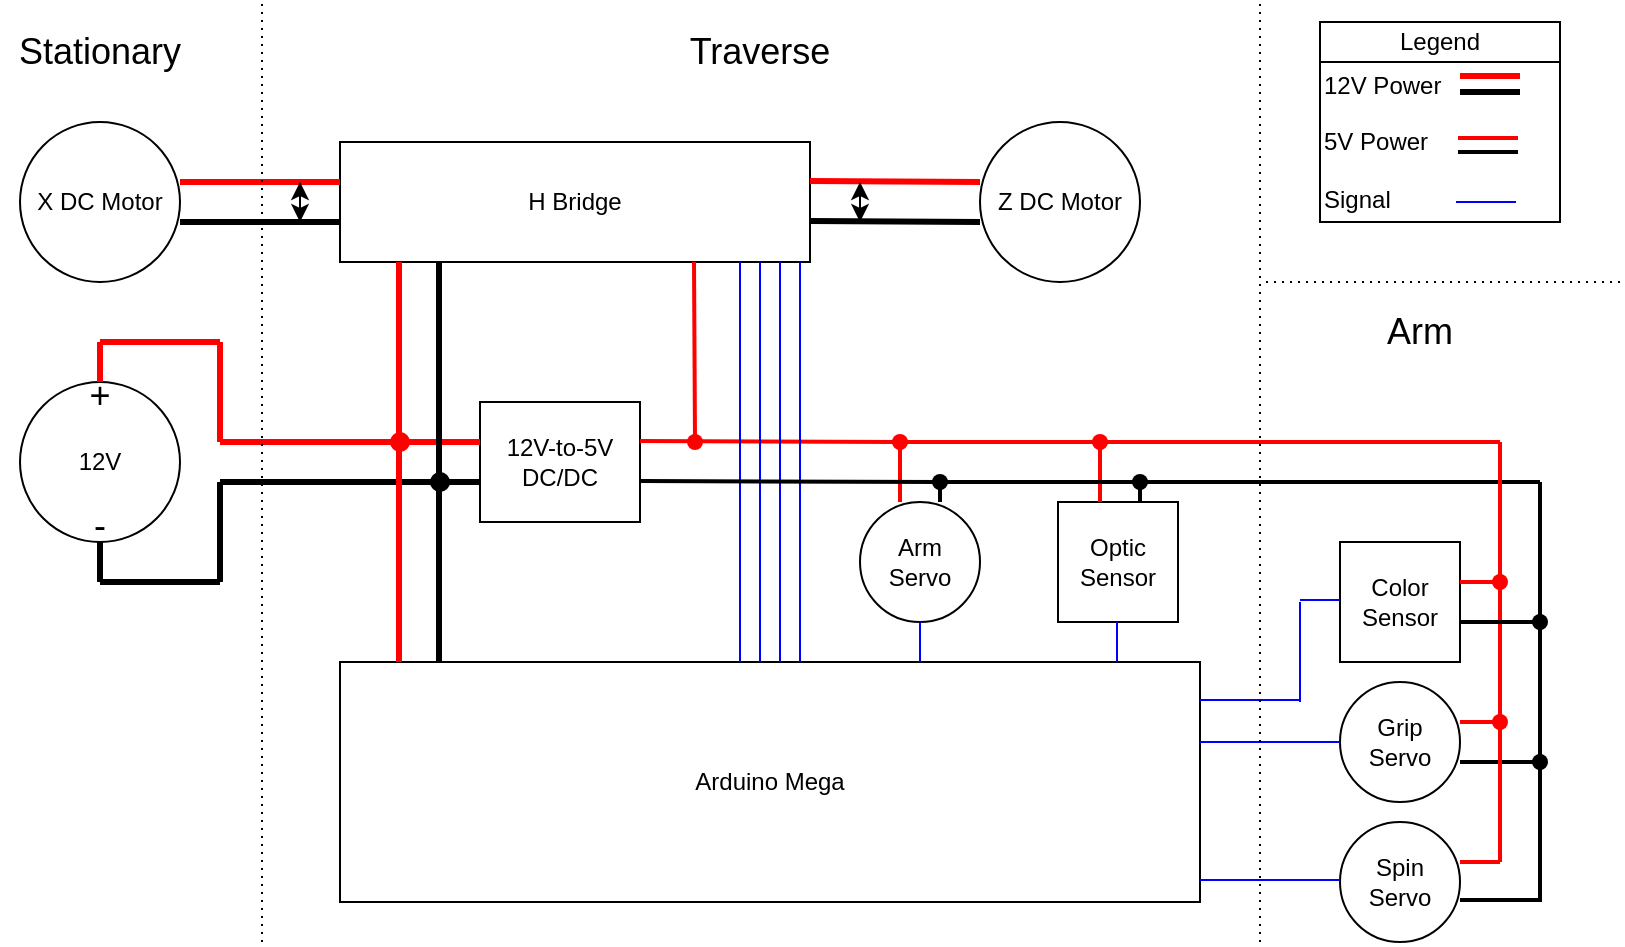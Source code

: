 <mxfile version="22.1.21" type="device">
  <diagram name="Page-1" id="ywZkNVrr_P0-ALGglUy4">
    <mxGraphModel dx="1434" dy="746" grid="1" gridSize="10" guides="1" tooltips="1" connect="1" arrows="1" fold="1" page="1" pageScale="1" pageWidth="850" pageHeight="1100" background="none" math="0" shadow="0">
      <root>
        <mxCell id="0" />
        <mxCell id="1" parent="0" />
        <mxCell id="JlhMlqs5VJqomyMm_BVr-2" value="Arduino Mega" style="rounded=0;whiteSpace=wrap;html=1;" vertex="1" parent="1">
          <mxGeometry x="200" y="380" width="430" height="120" as="geometry" />
        </mxCell>
        <mxCell id="JlhMlqs5VJqomyMm_BVr-3" value="&lt;font style=&quot;&quot;&gt;&lt;font style=&quot;font-size: 18px;&quot;&gt;+&lt;/font&gt;&lt;br&gt;&lt;br&gt;&lt;span style=&quot;font-size: 12px;&quot;&gt;12V&lt;/span&gt;&lt;br&gt;&lt;br&gt;&lt;font style=&quot;font-size: 18px;&quot;&gt;-&lt;/font&gt;&lt;/font&gt;" style="ellipse;whiteSpace=wrap;html=1;aspect=fixed;" vertex="1" parent="1">
          <mxGeometry x="40" y="240" width="80" height="80" as="geometry" />
        </mxCell>
        <mxCell id="JlhMlqs5VJqomyMm_BVr-4" value="H Bridge" style="rounded=0;whiteSpace=wrap;html=1;" vertex="1" parent="1">
          <mxGeometry x="200" y="120" width="235" height="60" as="geometry" />
        </mxCell>
        <mxCell id="JlhMlqs5VJqomyMm_BVr-7" value="12V-to-5V DC/DC" style="rounded=0;whiteSpace=wrap;html=1;" vertex="1" parent="1">
          <mxGeometry x="270" y="250" width="80" height="60" as="geometry" />
        </mxCell>
        <mxCell id="JlhMlqs5VJqomyMm_BVr-8" value="" style="endArrow=none;html=1;rounded=0;strokeWidth=3;" edge="1" parent="1">
          <mxGeometry width="50" height="50" relative="1" as="geometry">
            <mxPoint x="270" y="290" as="sourcePoint" />
            <mxPoint x="140" y="290" as="targetPoint" />
          </mxGeometry>
        </mxCell>
        <mxCell id="JlhMlqs5VJqomyMm_BVr-9" value="" style="endArrow=none;html=1;rounded=0;strokeWidth=3;strokeColor=#ff0000;" edge="1" parent="1">
          <mxGeometry width="50" height="50" relative="1" as="geometry">
            <mxPoint x="270" y="270" as="sourcePoint" />
            <mxPoint x="140" y="270" as="targetPoint" />
          </mxGeometry>
        </mxCell>
        <mxCell id="JlhMlqs5VJqomyMm_BVr-10" value="" style="endArrow=none;html=1;rounded=0;strokeWidth=2;strokeColor=#ff0000;" edge="1" parent="1" source="JlhMlqs5VJqomyMm_BVr-55">
          <mxGeometry width="50" height="50" relative="1" as="geometry">
            <mxPoint x="800" y="270" as="sourcePoint" />
            <mxPoint x="350" y="269.5" as="targetPoint" />
          </mxGeometry>
        </mxCell>
        <mxCell id="JlhMlqs5VJqomyMm_BVr-11" value="" style="endArrow=none;html=1;rounded=0;exitDx=0;exitDy=0;strokeWidth=2;exitPerimeter=0;" edge="1" parent="1" source="JlhMlqs5VJqomyMm_BVr-64">
          <mxGeometry width="50" height="50" relative="1" as="geometry">
            <mxPoint x="350" y="289.5" as="sourcePoint" />
            <mxPoint x="800" y="290" as="targetPoint" />
          </mxGeometry>
        </mxCell>
        <mxCell id="JlhMlqs5VJqomyMm_BVr-13" value="X DC Motor" style="ellipse;whiteSpace=wrap;html=1;aspect=fixed;" vertex="1" parent="1">
          <mxGeometry x="40" y="110" width="80" height="80" as="geometry" />
        </mxCell>
        <mxCell id="JlhMlqs5VJqomyMm_BVr-14" value="" style="endArrow=none;html=1;rounded=0;strokeWidth=3;strokeColor=#ff0000;" edge="1" parent="1">
          <mxGeometry width="50" height="50" relative="1" as="geometry">
            <mxPoint x="200" y="140" as="sourcePoint" />
            <mxPoint x="120" y="140" as="targetPoint" />
          </mxGeometry>
        </mxCell>
        <mxCell id="JlhMlqs5VJqomyMm_BVr-15" value="" style="endArrow=none;html=1;rounded=0;strokeWidth=3;strokeColor=#000000;" edge="1" parent="1">
          <mxGeometry width="50" height="50" relative="1" as="geometry">
            <mxPoint x="200" y="160" as="sourcePoint" />
            <mxPoint x="120" y="160" as="targetPoint" />
          </mxGeometry>
        </mxCell>
        <mxCell id="JlhMlqs5VJqomyMm_BVr-18" value="" style="endArrow=none;html=1;rounded=0;strokeWidth=2;strokeColor=#ff0000;targetPerimeterSpacing=0;" edge="1" parent="1" source="JlhMlqs5VJqomyMm_BVr-30">
          <mxGeometry width="50" height="50" relative="1" as="geometry">
            <mxPoint x="377" y="270" as="sourcePoint" />
            <mxPoint x="377" y="180" as="targetPoint" />
          </mxGeometry>
        </mxCell>
        <mxCell id="JlhMlqs5VJqomyMm_BVr-19" value="" style="endArrow=none;html=1;rounded=0;strokeWidth=3;" edge="1" parent="1">
          <mxGeometry width="50" height="50" relative="1" as="geometry">
            <mxPoint x="249.5" y="380" as="sourcePoint" />
            <mxPoint x="249.5" y="180" as="targetPoint" />
          </mxGeometry>
        </mxCell>
        <mxCell id="JlhMlqs5VJqomyMm_BVr-26" value="" style="endArrow=none;dashed=1;html=1;dashPattern=1 3;strokeWidth=1;rounded=0;" edge="1" parent="1">
          <mxGeometry width="50" height="50" relative="1" as="geometry">
            <mxPoint x="161" y="520" as="sourcePoint" />
            <mxPoint x="161" y="50" as="targetPoint" />
          </mxGeometry>
        </mxCell>
        <mxCell id="JlhMlqs5VJqomyMm_BVr-27" value="" style="endArrow=none;html=1;rounded=0;strokeWidth=3;strokeColor=#ff0000;" edge="1" parent="1" source="JlhMlqs5VJqomyMm_BVr-28">
          <mxGeometry width="50" height="50" relative="1" as="geometry">
            <mxPoint x="230" y="380" as="sourcePoint" />
            <mxPoint x="230" y="270" as="targetPoint" />
          </mxGeometry>
        </mxCell>
        <mxCell id="JlhMlqs5VJqomyMm_BVr-29" value="" style="endArrow=none;html=1;rounded=0;strokeWidth=3;strokeColor=#ff0000;" edge="1" parent="1">
          <mxGeometry width="50" height="50" relative="1" as="geometry">
            <mxPoint x="229.5" y="380" as="sourcePoint" />
            <mxPoint x="229.5" y="180" as="targetPoint" />
          </mxGeometry>
        </mxCell>
        <mxCell id="JlhMlqs5VJqomyMm_BVr-28" value="" style="shape=waypoint;sketch=0;fillStyle=solid;size=6;pointerEvents=1;points=[];fillColor=none;resizable=0;rotatable=0;perimeter=centerPerimeter;snapToPoint=1;strokeColor=#ff0000;strokeWidth=3;" vertex="1" parent="1">
          <mxGeometry x="220" y="260" width="20" height="20" as="geometry" />
        </mxCell>
        <mxCell id="JlhMlqs5VJqomyMm_BVr-31" value="" style="endArrow=none;html=1;rounded=0;strokeWidth=3;strokeColor=#ff0000;targetPerimeterSpacing=0;" edge="1" parent="1" target="JlhMlqs5VJqomyMm_BVr-30">
          <mxGeometry width="50" height="50" relative="1" as="geometry">
            <mxPoint x="377" y="270" as="sourcePoint" />
            <mxPoint x="377" y="180" as="targetPoint" />
          </mxGeometry>
        </mxCell>
        <mxCell id="JlhMlqs5VJqomyMm_BVr-30" value="" style="shape=waypoint;sketch=0;fillStyle=solid;size=6;pointerEvents=1;points=[];fillColor=none;resizable=0;rotatable=0;perimeter=centerPerimeter;snapToPoint=1;strokeColor=#ff0000;strokeWidth=2;" vertex="1" parent="1">
          <mxGeometry x="367.5" y="260" width="20" height="20" as="geometry" />
        </mxCell>
        <mxCell id="JlhMlqs5VJqomyMm_BVr-32" value="" style="shape=waypoint;sketch=0;fillStyle=solid;size=6;pointerEvents=1;points=[];fillColor=none;resizable=0;rotatable=0;perimeter=centerPerimeter;snapToPoint=1;strokeColor=#000000;strokeWidth=3;" vertex="1" parent="1">
          <mxGeometry x="240" y="280" width="20" height="20" as="geometry" />
        </mxCell>
        <mxCell id="JlhMlqs5VJqomyMm_BVr-33" value="" style="endArrow=none;html=1;rounded=0;strokeWidth=3;strokeColor=#ff0000;" edge="1" parent="1">
          <mxGeometry width="50" height="50" relative="1" as="geometry">
            <mxPoint x="520" y="140" as="sourcePoint" />
            <mxPoint x="435" y="139.5" as="targetPoint" />
          </mxGeometry>
        </mxCell>
        <mxCell id="JlhMlqs5VJqomyMm_BVr-34" value="" style="endArrow=none;html=1;rounded=0;strokeWidth=3;strokeColor=#000000;" edge="1" parent="1">
          <mxGeometry width="50" height="50" relative="1" as="geometry">
            <mxPoint x="520" y="160" as="sourcePoint" />
            <mxPoint x="435" y="159.5" as="targetPoint" />
          </mxGeometry>
        </mxCell>
        <mxCell id="JlhMlqs5VJqomyMm_BVr-35" value="Z DC Motor" style="ellipse;whiteSpace=wrap;html=1;aspect=fixed;" vertex="1" parent="1">
          <mxGeometry x="520" y="110" width="80" height="80" as="geometry" />
        </mxCell>
        <mxCell id="JlhMlqs5VJqomyMm_BVr-37" value="" style="endArrow=none;html=1;rounded=0;strokeWidth=1;strokeColor=#0000ff;" edge="1" parent="1">
          <mxGeometry width="50" height="50" relative="1" as="geometry">
            <mxPoint x="400" y="380" as="sourcePoint" />
            <mxPoint x="400" y="180" as="targetPoint" />
          </mxGeometry>
        </mxCell>
        <mxCell id="JlhMlqs5VJqomyMm_BVr-38" value="" style="endArrow=none;html=1;rounded=0;strokeWidth=1;strokeColor=#0000ff;" edge="1" parent="1">
          <mxGeometry width="50" height="50" relative="1" as="geometry">
            <mxPoint x="410" y="380" as="sourcePoint" />
            <mxPoint x="410" y="180" as="targetPoint" />
          </mxGeometry>
        </mxCell>
        <mxCell id="JlhMlqs5VJqomyMm_BVr-40" value="" style="endArrow=none;html=1;rounded=0;strokeWidth=1;strokeColor=#0000ff;" edge="1" parent="1">
          <mxGeometry width="50" height="50" relative="1" as="geometry">
            <mxPoint x="420" y="380" as="sourcePoint" />
            <mxPoint x="420" y="180" as="targetPoint" />
          </mxGeometry>
        </mxCell>
        <mxCell id="JlhMlqs5VJqomyMm_BVr-41" value="" style="endArrow=none;html=1;rounded=0;strokeWidth=1;strokeColor=#0000ff;" edge="1" parent="1">
          <mxGeometry width="50" height="50" relative="1" as="geometry">
            <mxPoint x="430" y="380" as="sourcePoint" />
            <mxPoint x="430" y="180" as="targetPoint" />
          </mxGeometry>
        </mxCell>
        <mxCell id="JlhMlqs5VJqomyMm_BVr-42" value="" style="endArrow=classic;startArrow=classic;html=1;rounded=0;" edge="1" parent="1">
          <mxGeometry width="50" height="50" relative="1" as="geometry">
            <mxPoint x="460" y="160" as="sourcePoint" />
            <mxPoint x="460" y="140" as="targetPoint" />
          </mxGeometry>
        </mxCell>
        <mxCell id="JlhMlqs5VJqomyMm_BVr-43" value="" style="endArrow=classic;startArrow=classic;html=1;rounded=0;" edge="1" parent="1">
          <mxGeometry width="50" height="50" relative="1" as="geometry">
            <mxPoint x="180" y="160" as="sourcePoint" />
            <mxPoint x="180" y="140" as="targetPoint" />
          </mxGeometry>
        </mxCell>
        <mxCell id="JlhMlqs5VJqomyMm_BVr-45" value="" style="endArrow=none;html=1;rounded=0;strokeWidth=3;strokeColor=#ff0000;entryX=0.5;entryY=0;entryDx=0;entryDy=0;" edge="1" parent="1" target="JlhMlqs5VJqomyMm_BVr-3">
          <mxGeometry width="50" height="50" relative="1" as="geometry">
            <mxPoint x="80" y="220" as="sourcePoint" />
            <mxPoint x="150" y="280" as="targetPoint" />
          </mxGeometry>
        </mxCell>
        <mxCell id="JlhMlqs5VJqomyMm_BVr-46" value="" style="endArrow=none;html=1;rounded=0;strokeWidth=3;strokeColor=#ff0000;" edge="1" parent="1">
          <mxGeometry width="50" height="50" relative="1" as="geometry">
            <mxPoint x="80" y="220" as="sourcePoint" />
            <mxPoint x="140" y="220" as="targetPoint" />
          </mxGeometry>
        </mxCell>
        <mxCell id="JlhMlqs5VJqomyMm_BVr-47" value="" style="endArrow=none;html=1;rounded=0;strokeWidth=3;strokeColor=#ff0000;" edge="1" parent="1">
          <mxGeometry width="50" height="50" relative="1" as="geometry">
            <mxPoint x="140" y="220" as="sourcePoint" />
            <mxPoint x="140" y="270" as="targetPoint" />
          </mxGeometry>
        </mxCell>
        <mxCell id="JlhMlqs5VJqomyMm_BVr-48" value="" style="endArrow=none;html=1;rounded=0;strokeWidth=3;strokeColor=#000000;exitX=0.5;exitY=1;exitDx=0;exitDy=0;" edge="1" parent="1" source="JlhMlqs5VJqomyMm_BVr-3">
          <mxGeometry width="50" height="50" relative="1" as="geometry">
            <mxPoint x="90" y="230" as="sourcePoint" />
            <mxPoint x="80" y="340" as="targetPoint" />
          </mxGeometry>
        </mxCell>
        <mxCell id="JlhMlqs5VJqomyMm_BVr-49" value="" style="endArrow=none;html=1;rounded=0;strokeWidth=3;strokeColor=#000000;" edge="1" parent="1">
          <mxGeometry width="50" height="50" relative="1" as="geometry">
            <mxPoint x="80" y="340" as="sourcePoint" />
            <mxPoint x="140" y="340" as="targetPoint" />
          </mxGeometry>
        </mxCell>
        <mxCell id="JlhMlqs5VJqomyMm_BVr-50" value="" style="endArrow=none;html=1;rounded=0;strokeWidth=3;strokeColor=#000000;" edge="1" parent="1">
          <mxGeometry width="50" height="50" relative="1" as="geometry">
            <mxPoint x="140" y="290" as="sourcePoint" />
            <mxPoint x="140" y="340" as="targetPoint" />
          </mxGeometry>
        </mxCell>
        <mxCell id="JlhMlqs5VJqomyMm_BVr-52" value="Arm&lt;br&gt;Servo" style="ellipse;whiteSpace=wrap;html=1;aspect=fixed;" vertex="1" parent="1">
          <mxGeometry x="460" y="300" width="60" height="60" as="geometry" />
        </mxCell>
        <mxCell id="JlhMlqs5VJqomyMm_BVr-53" value="Optic Sensor" style="whiteSpace=wrap;html=1;aspect=fixed;" vertex="1" parent="1">
          <mxGeometry x="559" y="300" width="60" height="60" as="geometry" />
        </mxCell>
        <mxCell id="JlhMlqs5VJqomyMm_BVr-56" value="" style="endArrow=none;html=1;rounded=0;strokeWidth=2;strokeColor=#ff0000;" edge="1" parent="1" target="JlhMlqs5VJqomyMm_BVr-55">
          <mxGeometry width="50" height="50" relative="1" as="geometry">
            <mxPoint x="780" y="270" as="sourcePoint" />
            <mxPoint x="350" y="269.5" as="targetPoint" />
          </mxGeometry>
        </mxCell>
        <mxCell id="JlhMlqs5VJqomyMm_BVr-55" value="" style="shape=waypoint;sketch=0;fillStyle=solid;size=6;pointerEvents=1;points=[];fillColor=none;resizable=0;rotatable=0;perimeter=centerPerimeter;snapToPoint=1;strokeColor=#ff0000;strokeWidth=2;" vertex="1" parent="1">
          <mxGeometry x="470" y="260" width="20" height="20" as="geometry" />
        </mxCell>
        <mxCell id="JlhMlqs5VJqomyMm_BVr-57" value="" style="endArrow=none;html=1;rounded=0;strokeWidth=2;strokeColor=#ff0000;targetPerimeterSpacing=0;entryX=0.6;entryY=0.6;entryDx=0;entryDy=0;entryPerimeter=0;" edge="1" parent="1" target="JlhMlqs5VJqomyMm_BVr-55">
          <mxGeometry width="50" height="50" relative="1" as="geometry">
            <mxPoint x="480" y="300" as="sourcePoint" />
            <mxPoint x="387" y="190" as="targetPoint" />
          </mxGeometry>
        </mxCell>
        <mxCell id="JlhMlqs5VJqomyMm_BVr-58" value="" style="endArrow=none;html=1;rounded=0;strokeWidth=2;strokeColor=#000000;targetPerimeterSpacing=0;" edge="1" parent="1" source="JlhMlqs5VJqomyMm_BVr-59">
          <mxGeometry width="50" height="50" relative="1" as="geometry">
            <mxPoint x="500" y="300" as="sourcePoint" />
            <mxPoint x="500" y="290" as="targetPoint" />
          </mxGeometry>
        </mxCell>
        <mxCell id="JlhMlqs5VJqomyMm_BVr-60" value="" style="endArrow=none;html=1;rounded=0;strokeWidth=2;strokeColor=#000000;targetPerimeterSpacing=0;" edge="1" parent="1" target="JlhMlqs5VJqomyMm_BVr-59">
          <mxGeometry width="50" height="50" relative="1" as="geometry">
            <mxPoint x="500" y="300" as="sourcePoint" />
            <mxPoint x="500" y="290" as="targetPoint" />
          </mxGeometry>
        </mxCell>
        <mxCell id="JlhMlqs5VJqomyMm_BVr-61" value="" style="endArrow=none;html=1;rounded=0;strokeWidth=2;strokeColor=#ff0000;targetPerimeterSpacing=0;entryX=0.6;entryY=0.6;entryDx=0;entryDy=0;entryPerimeter=0;" edge="1" parent="1" source="JlhMlqs5VJqomyMm_BVr-62">
          <mxGeometry width="50" height="50" relative="1" as="geometry">
            <mxPoint x="580" y="300" as="sourcePoint" />
            <mxPoint x="580" y="270" as="targetPoint" />
          </mxGeometry>
        </mxCell>
        <mxCell id="JlhMlqs5VJqomyMm_BVr-63" value="" style="endArrow=none;html=1;rounded=0;strokeWidth=2;strokeColor=#ff0000;targetPerimeterSpacing=0;entryDx=0;entryDy=0;entryPerimeter=0;" edge="1" parent="1" target="JlhMlqs5VJqomyMm_BVr-62">
          <mxGeometry width="50" height="50" relative="1" as="geometry">
            <mxPoint x="580" y="300" as="sourcePoint" />
            <mxPoint x="580" y="270" as="targetPoint" />
          </mxGeometry>
        </mxCell>
        <mxCell id="JlhMlqs5VJqomyMm_BVr-62" value="" style="shape=waypoint;sketch=0;fillStyle=solid;size=6;pointerEvents=1;points=[];fillColor=none;resizable=0;rotatable=0;perimeter=centerPerimeter;snapToPoint=1;strokeColor=#ff0000;strokeWidth=2;" vertex="1" parent="1">
          <mxGeometry x="570" y="260" width="20" height="20" as="geometry" />
        </mxCell>
        <mxCell id="JlhMlqs5VJqomyMm_BVr-65" value="" style="endArrow=none;html=1;rounded=0;exitDx=0;exitDy=0;strokeWidth=2;exitPerimeter=0;" edge="1" parent="1" source="JlhMlqs5VJqomyMm_BVr-59" target="JlhMlqs5VJqomyMm_BVr-64">
          <mxGeometry width="50" height="50" relative="1" as="geometry">
            <mxPoint x="350" y="289.5" as="sourcePoint" />
            <mxPoint x="820" y="290" as="targetPoint" />
          </mxGeometry>
        </mxCell>
        <mxCell id="JlhMlqs5VJqomyMm_BVr-66" value="" style="endArrow=none;html=1;rounded=0;strokeWidth=2;strokeColor=#000000;targetPerimeterSpacing=0;" edge="1" parent="1" source="JlhMlqs5VJqomyMm_BVr-64">
          <mxGeometry width="50" height="50" relative="1" as="geometry">
            <mxPoint x="600" y="300" as="sourcePoint" />
            <mxPoint x="600" y="290" as="targetPoint" />
          </mxGeometry>
        </mxCell>
        <mxCell id="JlhMlqs5VJqomyMm_BVr-67" value="" style="endArrow=none;html=1;rounded=0;exitX=0.008;exitY=0.65;exitDx=0;exitDy=0;strokeWidth=2;exitPerimeter=0;" edge="1" parent="1" target="JlhMlqs5VJqomyMm_BVr-59">
          <mxGeometry width="50" height="50" relative="1" as="geometry">
            <mxPoint x="350" y="289.5" as="sourcePoint" />
            <mxPoint x="600" y="290" as="targetPoint" />
          </mxGeometry>
        </mxCell>
        <mxCell id="JlhMlqs5VJqomyMm_BVr-59" value="" style="shape=waypoint;sketch=0;fillStyle=solid;size=6;pointerEvents=1;points=[];fillColor=none;resizable=0;rotatable=0;perimeter=centerPerimeter;snapToPoint=1;strokeColor=#000000;strokeWidth=2;" vertex="1" parent="1">
          <mxGeometry x="490" y="280" width="20" height="20" as="geometry" />
        </mxCell>
        <mxCell id="JlhMlqs5VJqomyMm_BVr-68" value="" style="endArrow=none;html=1;rounded=0;strokeWidth=2;strokeColor=#000000;targetPerimeterSpacing=0;" edge="1" parent="1" target="JlhMlqs5VJqomyMm_BVr-64">
          <mxGeometry width="50" height="50" relative="1" as="geometry">
            <mxPoint x="600" y="300" as="sourcePoint" />
            <mxPoint x="600" y="290" as="targetPoint" />
          </mxGeometry>
        </mxCell>
        <mxCell id="JlhMlqs5VJqomyMm_BVr-64" value="" style="shape=waypoint;sketch=0;fillStyle=solid;size=6;pointerEvents=1;points=[];fillColor=none;resizable=0;rotatable=0;perimeter=centerPerimeter;snapToPoint=1;strokeColor=#000000;strokeWidth=2;" vertex="1" parent="1">
          <mxGeometry x="590" y="280" width="20" height="20" as="geometry" />
        </mxCell>
        <mxCell id="JlhMlqs5VJqomyMm_BVr-69" value="" style="endArrow=none;html=1;rounded=0;strokeWidth=1;strokeColor=#0000ff;" edge="1" parent="1">
          <mxGeometry width="50" height="50" relative="1" as="geometry">
            <mxPoint x="490" y="380" as="sourcePoint" />
            <mxPoint x="490" y="360" as="targetPoint" />
          </mxGeometry>
        </mxCell>
        <mxCell id="JlhMlqs5VJqomyMm_BVr-71" value="" style="endArrow=none;html=1;rounded=0;strokeWidth=1;strokeColor=#0000ff;" edge="1" parent="1">
          <mxGeometry width="50" height="50" relative="1" as="geometry">
            <mxPoint x="588.5" y="380" as="sourcePoint" />
            <mxPoint x="588.5" y="360" as="targetPoint" />
          </mxGeometry>
        </mxCell>
        <mxCell id="JlhMlqs5VJqomyMm_BVr-72" value="Spin Servo" style="ellipse;whiteSpace=wrap;html=1;aspect=fixed;" vertex="1" parent="1">
          <mxGeometry x="700" y="460" width="60" height="60" as="geometry" />
        </mxCell>
        <mxCell id="JlhMlqs5VJqomyMm_BVr-73" value="Grip&lt;br&gt;Servo" style="ellipse;whiteSpace=wrap;html=1;aspect=fixed;" vertex="1" parent="1">
          <mxGeometry x="700" y="390" width="60" height="60" as="geometry" />
        </mxCell>
        <mxCell id="JlhMlqs5VJqomyMm_BVr-74" value="Color Sensor" style="whiteSpace=wrap;html=1;aspect=fixed;" vertex="1" parent="1">
          <mxGeometry x="700" y="320" width="60" height="60" as="geometry" />
        </mxCell>
        <mxCell id="JlhMlqs5VJqomyMm_BVr-76" value="" style="endArrow=none;html=1;rounded=0;strokeWidth=2;" edge="1" parent="1" source="JlhMlqs5VJqomyMm_BVr-95">
          <mxGeometry width="50" height="50" relative="1" as="geometry">
            <mxPoint x="800" y="520" as="sourcePoint" />
            <mxPoint x="800" y="290" as="targetPoint" />
          </mxGeometry>
        </mxCell>
        <mxCell id="JlhMlqs5VJqomyMm_BVr-77" value="" style="endArrow=none;html=1;rounded=0;strokeWidth=2;" edge="1" parent="1" source="JlhMlqs5VJqomyMm_BVr-93">
          <mxGeometry width="50" height="50" relative="1" as="geometry">
            <mxPoint x="760" y="360" as="sourcePoint" />
            <mxPoint x="800" y="360" as="targetPoint" />
          </mxGeometry>
        </mxCell>
        <mxCell id="JlhMlqs5VJqomyMm_BVr-78" value="" style="endArrow=none;html=1;rounded=0;strokeWidth=2;" edge="1" parent="1">
          <mxGeometry width="50" height="50" relative="1" as="geometry">
            <mxPoint x="760" y="430" as="sourcePoint" />
            <mxPoint x="800" y="430" as="targetPoint" />
          </mxGeometry>
        </mxCell>
        <mxCell id="JlhMlqs5VJqomyMm_BVr-79" value="" style="endArrow=none;html=1;rounded=0;strokeWidth=2;" edge="1" parent="1">
          <mxGeometry width="50" height="50" relative="1" as="geometry">
            <mxPoint x="760" y="499" as="sourcePoint" />
            <mxPoint x="800" y="499" as="targetPoint" />
          </mxGeometry>
        </mxCell>
        <mxCell id="JlhMlqs5VJqomyMm_BVr-80" value="" style="endArrow=none;html=1;rounded=0;strokeWidth=2;strokeColor=#ff0000;" edge="1" parent="1" source="JlhMlqs5VJqomyMm_BVr-85">
          <mxGeometry width="50" height="50" relative="1" as="geometry">
            <mxPoint x="780" y="340" as="sourcePoint" />
            <mxPoint x="760" y="340" as="targetPoint" />
          </mxGeometry>
        </mxCell>
        <mxCell id="JlhMlqs5VJqomyMm_BVr-81" value="" style="endArrow=none;html=1;rounded=0;strokeWidth=2;strokeColor=#ff0000;" edge="1" parent="1">
          <mxGeometry width="50" height="50" relative="1" as="geometry">
            <mxPoint x="780" y="410" as="sourcePoint" />
            <mxPoint x="760" y="410" as="targetPoint" />
          </mxGeometry>
        </mxCell>
        <mxCell id="JlhMlqs5VJqomyMm_BVr-82" value="" style="endArrow=none;html=1;rounded=0;strokeWidth=2;strokeColor=#ff0000;" edge="1" parent="1">
          <mxGeometry width="50" height="50" relative="1" as="geometry">
            <mxPoint x="780" y="480" as="sourcePoint" />
            <mxPoint x="760" y="480" as="targetPoint" />
          </mxGeometry>
        </mxCell>
        <mxCell id="JlhMlqs5VJqomyMm_BVr-86" value="" style="endArrow=none;html=1;rounded=0;strokeWidth=2;strokeColor=#ff0000;" edge="1" parent="1" target="JlhMlqs5VJqomyMm_BVr-85">
          <mxGeometry width="50" height="50" relative="1" as="geometry">
            <mxPoint x="780" y="340" as="sourcePoint" />
            <mxPoint x="760" y="340" as="targetPoint" />
          </mxGeometry>
        </mxCell>
        <mxCell id="JlhMlqs5VJqomyMm_BVr-85" value="" style="shape=waypoint;sketch=0;fillStyle=solid;size=6;pointerEvents=1;points=[];fillColor=none;resizable=0;rotatable=0;perimeter=centerPerimeter;snapToPoint=1;strokeColor=#ff0000;strokeWidth=2;" vertex="1" parent="1">
          <mxGeometry x="770" y="330" width="20" height="20" as="geometry" />
        </mxCell>
        <mxCell id="JlhMlqs5VJqomyMm_BVr-88" value="" style="endArrow=none;html=1;rounded=0;strokeWidth=2;strokeColor=#ff0000;" edge="1" parent="1" target="JlhMlqs5VJqomyMm_BVr-84">
          <mxGeometry width="50" height="50" relative="1" as="geometry">
            <mxPoint x="780" y="270" as="sourcePoint" />
            <mxPoint x="780" y="520" as="targetPoint" />
          </mxGeometry>
        </mxCell>
        <mxCell id="JlhMlqs5VJqomyMm_BVr-84" value="" style="shape=waypoint;sketch=0;fillStyle=solid;size=6;pointerEvents=1;points=[];fillColor=none;resizable=0;rotatable=0;perimeter=centerPerimeter;snapToPoint=1;strokeColor=#ff0000;strokeWidth=2;" vertex="1" parent="1">
          <mxGeometry x="770" y="400" width="20" height="20" as="geometry" />
        </mxCell>
        <mxCell id="JlhMlqs5VJqomyMm_BVr-89" value="" style="endArrow=none;html=1;rounded=0;strokeWidth=2;strokeColor=#ff0000;" edge="1" parent="1" source="JlhMlqs5VJqomyMm_BVr-84">
          <mxGeometry width="50" height="50" relative="1" as="geometry">
            <mxPoint x="780" y="410" as="sourcePoint" />
            <mxPoint x="780" y="480" as="targetPoint" />
          </mxGeometry>
        </mxCell>
        <mxCell id="JlhMlqs5VJqomyMm_BVr-94" value="" style="endArrow=none;html=1;rounded=0;strokeWidth=2;" edge="1" parent="1" target="JlhMlqs5VJqomyMm_BVr-93">
          <mxGeometry width="50" height="50" relative="1" as="geometry">
            <mxPoint x="760" y="360" as="sourcePoint" />
            <mxPoint x="800" y="360" as="targetPoint" />
          </mxGeometry>
        </mxCell>
        <mxCell id="JlhMlqs5VJqomyMm_BVr-93" value="" style="shape=waypoint;sketch=0;fillStyle=solid;size=6;pointerEvents=1;points=[];fillColor=none;resizable=0;rotatable=0;perimeter=centerPerimeter;snapToPoint=1;strokeColor=#000000;strokeWidth=2;" vertex="1" parent="1">
          <mxGeometry x="790" y="350" width="20" height="20" as="geometry" />
        </mxCell>
        <mxCell id="JlhMlqs5VJqomyMm_BVr-96" value="" style="endArrow=none;html=1;rounded=0;strokeWidth=2;" edge="1" parent="1" target="JlhMlqs5VJqomyMm_BVr-95">
          <mxGeometry width="50" height="50" relative="1" as="geometry">
            <mxPoint x="800" y="500" as="sourcePoint" />
            <mxPoint x="800" y="290" as="targetPoint" />
          </mxGeometry>
        </mxCell>
        <mxCell id="JlhMlqs5VJqomyMm_BVr-95" value="" style="shape=waypoint;sketch=0;fillStyle=solid;size=6;pointerEvents=1;points=[];fillColor=none;resizable=0;rotatable=0;perimeter=centerPerimeter;snapToPoint=1;strokeColor=#000000;strokeWidth=2;" vertex="1" parent="1">
          <mxGeometry x="790" y="420" width="20" height="20" as="geometry" />
        </mxCell>
        <mxCell id="JlhMlqs5VJqomyMm_BVr-104" value="" style="endArrow=none;html=1;rounded=0;strokeWidth=1;strokeColor=#0000ff;" edge="1" parent="1">
          <mxGeometry width="50" height="50" relative="1" as="geometry">
            <mxPoint x="630" y="399" as="sourcePoint" />
            <mxPoint x="680" y="399" as="targetPoint" />
          </mxGeometry>
        </mxCell>
        <mxCell id="JlhMlqs5VJqomyMm_BVr-105" value="" style="endArrow=none;html=1;rounded=0;strokeWidth=1;strokeColor=#0000ff;" edge="1" parent="1">
          <mxGeometry width="50" height="50" relative="1" as="geometry">
            <mxPoint x="630" y="420" as="sourcePoint" />
            <mxPoint x="700" y="420" as="targetPoint" />
          </mxGeometry>
        </mxCell>
        <mxCell id="JlhMlqs5VJqomyMm_BVr-106" value="" style="endArrow=none;html=1;rounded=0;strokeWidth=1;strokeColor=#0000ff;" edge="1" parent="1">
          <mxGeometry width="50" height="50" relative="1" as="geometry">
            <mxPoint x="630" y="489" as="sourcePoint" />
            <mxPoint x="700" y="489" as="targetPoint" />
          </mxGeometry>
        </mxCell>
        <mxCell id="JlhMlqs5VJqomyMm_BVr-107" value="" style="endArrow=none;html=1;rounded=0;strokeWidth=1;strokeColor=#0000ff;" edge="1" parent="1">
          <mxGeometry width="50" height="50" relative="1" as="geometry">
            <mxPoint x="680" y="349" as="sourcePoint" />
            <mxPoint x="700" y="349" as="targetPoint" />
          </mxGeometry>
        </mxCell>
        <mxCell id="JlhMlqs5VJqomyMm_BVr-108" value="" style="endArrow=none;html=1;rounded=0;strokeWidth=1;strokeColor=#0000ff;" edge="1" parent="1">
          <mxGeometry width="50" height="50" relative="1" as="geometry">
            <mxPoint x="680" y="400" as="sourcePoint" />
            <mxPoint x="680" y="350" as="targetPoint" />
          </mxGeometry>
        </mxCell>
        <mxCell id="JlhMlqs5VJqomyMm_BVr-109" value="Legend" style="rounded=0;whiteSpace=wrap;html=1;" vertex="1" parent="1">
          <mxGeometry x="690" y="60" width="120" height="20" as="geometry" />
        </mxCell>
        <mxCell id="JlhMlqs5VJqomyMm_BVr-110" value="12V Power&lt;br&gt;&lt;br&gt;5V Power&lt;br&gt;&lt;br&gt;Signal" style="rounded=0;whiteSpace=wrap;html=1;align=left;" vertex="1" parent="1">
          <mxGeometry x="690" y="80" width="120" height="80" as="geometry" />
        </mxCell>
        <mxCell id="JlhMlqs5VJqomyMm_BVr-111" value="" style="endArrow=none;html=1;rounded=0;strokeWidth=3;strokeColor=#000000;" edge="1" parent="1">
          <mxGeometry width="50" height="50" relative="1" as="geometry">
            <mxPoint x="790" y="95" as="sourcePoint" />
            <mxPoint x="760" y="95" as="targetPoint" />
          </mxGeometry>
        </mxCell>
        <mxCell id="JlhMlqs5VJqomyMm_BVr-112" value="" style="endArrow=none;html=1;rounded=0;strokeWidth=3;strokeColor=#ff0000;" edge="1" parent="1">
          <mxGeometry width="50" height="50" relative="1" as="geometry">
            <mxPoint x="790" y="87" as="sourcePoint" />
            <mxPoint x="760" y="87" as="targetPoint" />
          </mxGeometry>
        </mxCell>
        <mxCell id="JlhMlqs5VJqomyMm_BVr-113" value="" style="endArrow=none;html=1;rounded=0;strokeWidth=2;strokeColor=#000000;" edge="1" parent="1">
          <mxGeometry width="50" height="50" relative="1" as="geometry">
            <mxPoint x="789" y="125" as="sourcePoint" />
            <mxPoint x="759" y="125" as="targetPoint" />
          </mxGeometry>
        </mxCell>
        <mxCell id="JlhMlqs5VJqomyMm_BVr-114" value="" style="endArrow=none;html=1;rounded=0;strokeWidth=2;strokeColor=#ff0000;" edge="1" parent="1">
          <mxGeometry width="50" height="50" relative="1" as="geometry">
            <mxPoint x="789" y="118" as="sourcePoint" />
            <mxPoint x="759" y="118" as="targetPoint" />
          </mxGeometry>
        </mxCell>
        <mxCell id="JlhMlqs5VJqomyMm_BVr-115" value="" style="endArrow=none;html=1;rounded=0;strokeWidth=1;strokeColor=#0000ff;" edge="1" parent="1">
          <mxGeometry width="50" height="50" relative="1" as="geometry">
            <mxPoint x="788" y="150" as="sourcePoint" />
            <mxPoint x="758" y="150" as="targetPoint" />
          </mxGeometry>
        </mxCell>
        <mxCell id="JlhMlqs5VJqomyMm_BVr-116" value="&lt;font style=&quot;font-size: 18px;&quot;&gt;Stationary&lt;/font&gt;" style="text;html=1;strokeColor=none;fillColor=none;align=center;verticalAlign=middle;whiteSpace=wrap;rounded=0;" vertex="1" parent="1">
          <mxGeometry x="30" y="60" width="100" height="30" as="geometry" />
        </mxCell>
        <mxCell id="JlhMlqs5VJqomyMm_BVr-117" value="&lt;span style=&quot;font-size: 18px;&quot;&gt;Traverse&lt;/span&gt;" style="text;html=1;strokeColor=none;fillColor=none;align=center;verticalAlign=middle;whiteSpace=wrap;rounded=0;" vertex="1" parent="1">
          <mxGeometry x="360" y="60" width="100" height="30" as="geometry" />
        </mxCell>
        <mxCell id="JlhMlqs5VJqomyMm_BVr-119" value="&lt;font style=&quot;font-size: 18px;&quot;&gt;Arm&lt;/font&gt;" style="text;html=1;strokeColor=none;fillColor=none;align=center;verticalAlign=middle;whiteSpace=wrap;rounded=0;" vertex="1" parent="1">
          <mxGeometry x="690" y="200" width="100" height="30" as="geometry" />
        </mxCell>
        <mxCell id="JlhMlqs5VJqomyMm_BVr-120" value="" style="endArrow=none;dashed=1;html=1;dashPattern=1 3;strokeWidth=1;rounded=0;" edge="1" parent="1">
          <mxGeometry width="50" height="50" relative="1" as="geometry">
            <mxPoint x="660" y="520" as="sourcePoint" />
            <mxPoint x="660" y="50" as="targetPoint" />
          </mxGeometry>
        </mxCell>
        <mxCell id="JlhMlqs5VJqomyMm_BVr-121" value="" style="endArrow=none;dashed=1;html=1;dashPattern=1 3;strokeWidth=1;rounded=0;" edge="1" parent="1">
          <mxGeometry width="50" height="50" relative="1" as="geometry">
            <mxPoint x="840" y="190" as="sourcePoint" />
            <mxPoint x="660" y="190" as="targetPoint" />
          </mxGeometry>
        </mxCell>
      </root>
    </mxGraphModel>
  </diagram>
</mxfile>
